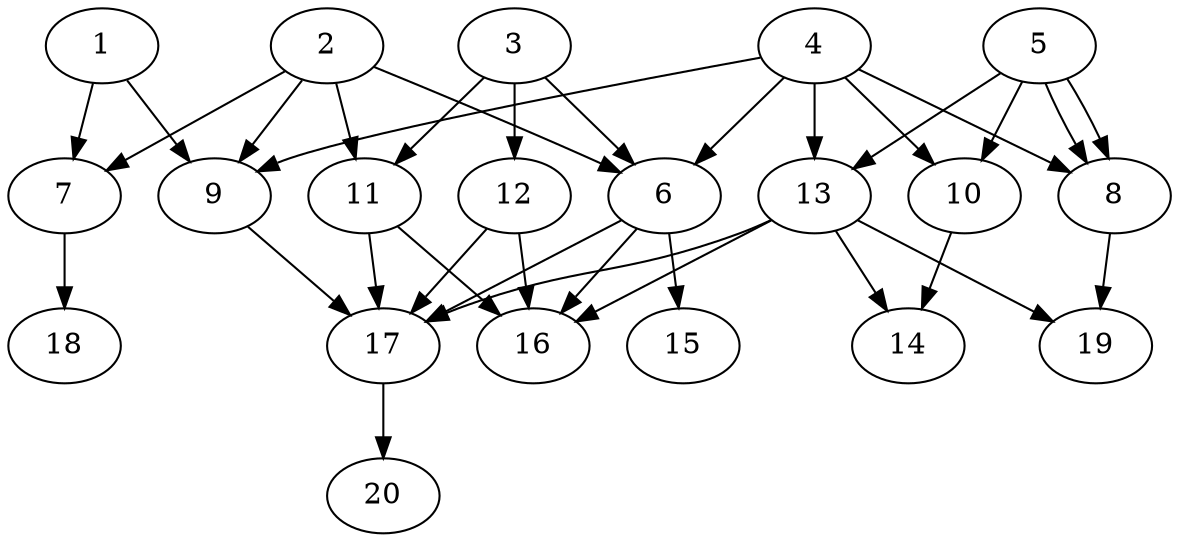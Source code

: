 // DAG automatically generated by daggen at Tue Jul 23 14:23:30 2019
// ./daggen --dot -n 20 --ccr 0.4 --fat 0.6 --regular 0.5 --density 0.6 --mindata 5242880 --maxdata 52428800 
digraph G {
  1 [size="119544320", alpha="0.16", expect_size="47817728"] 
  1 -> 7 [size ="47817728"]
  1 -> 9 [size ="47817728"]
  2 [size="101841920", alpha="0.03", expect_size="40736768"] 
  2 -> 6 [size ="40736768"]
  2 -> 7 [size ="40736768"]
  2 -> 9 [size ="40736768"]
  2 -> 11 [size ="40736768"]
  3 [size="124746240", alpha="0.13", expect_size="49898496"] 
  3 -> 6 [size ="49898496"]
  3 -> 11 [size ="49898496"]
  3 -> 12 [size ="49898496"]
  4 [size="86359040", alpha="0.16", expect_size="34543616"] 
  4 -> 6 [size ="34543616"]
  4 -> 8 [size ="34543616"]
  4 -> 9 [size ="34543616"]
  4 -> 10 [size ="34543616"]
  4 -> 13 [size ="34543616"]
  5 [size="72844800", alpha="0.07", expect_size="29137920"] 
  5 -> 8 [size ="29137920"]
  5 -> 8 [size ="29137920"]
  5 -> 10 [size ="29137920"]
  5 -> 13 [size ="29137920"]
  6 [size="89914880", alpha="0.10", expect_size="35965952"] 
  6 -> 15 [size ="35965952"]
  6 -> 16 [size ="35965952"]
  6 -> 17 [size ="35965952"]
  7 [size="125347840", alpha="0.11", expect_size="50139136"] 
  7 -> 18 [size ="50139136"]
  8 [size="23808000", alpha="0.13", expect_size="9523200"] 
  8 -> 19 [size ="9523200"]
  9 [size="122757120", alpha="0.10", expect_size="49102848"] 
  9 -> 17 [size ="49102848"]
  10 [size="62095360", alpha="0.00", expect_size="24838144"] 
  10 -> 14 [size ="24838144"]
  11 [size="56048640", alpha="0.07", expect_size="22419456"] 
  11 -> 16 [size ="22419456"]
  11 -> 17 [size ="22419456"]
  12 [size="32081920", alpha="0.15", expect_size="12832768"] 
  12 -> 16 [size ="12832768"]
  12 -> 17 [size ="12832768"]
  13 [size="52101120", alpha="0.19", expect_size="20840448"] 
  13 -> 14 [size ="20840448"]
  13 -> 16 [size ="20840448"]
  13 -> 17 [size ="20840448"]
  13 -> 19 [size ="20840448"]
  14 [size="129487360", alpha="0.15", expect_size="51794944"] 
  15 [size="104422400", alpha="0.12", expect_size="41768960"] 
  16 [size="28828160", alpha="0.03", expect_size="11531264"] 
  17 [size="86023680", alpha="0.16", expect_size="34409472"] 
  17 -> 20 [size ="34409472"]
  18 [size="32896000", alpha="0.19", expect_size="13158400"] 
  19 [size="109780480", alpha="0.15", expect_size="43912192"] 
  20 [size="49167360", alpha="0.08", expect_size="19666944"] 
}
